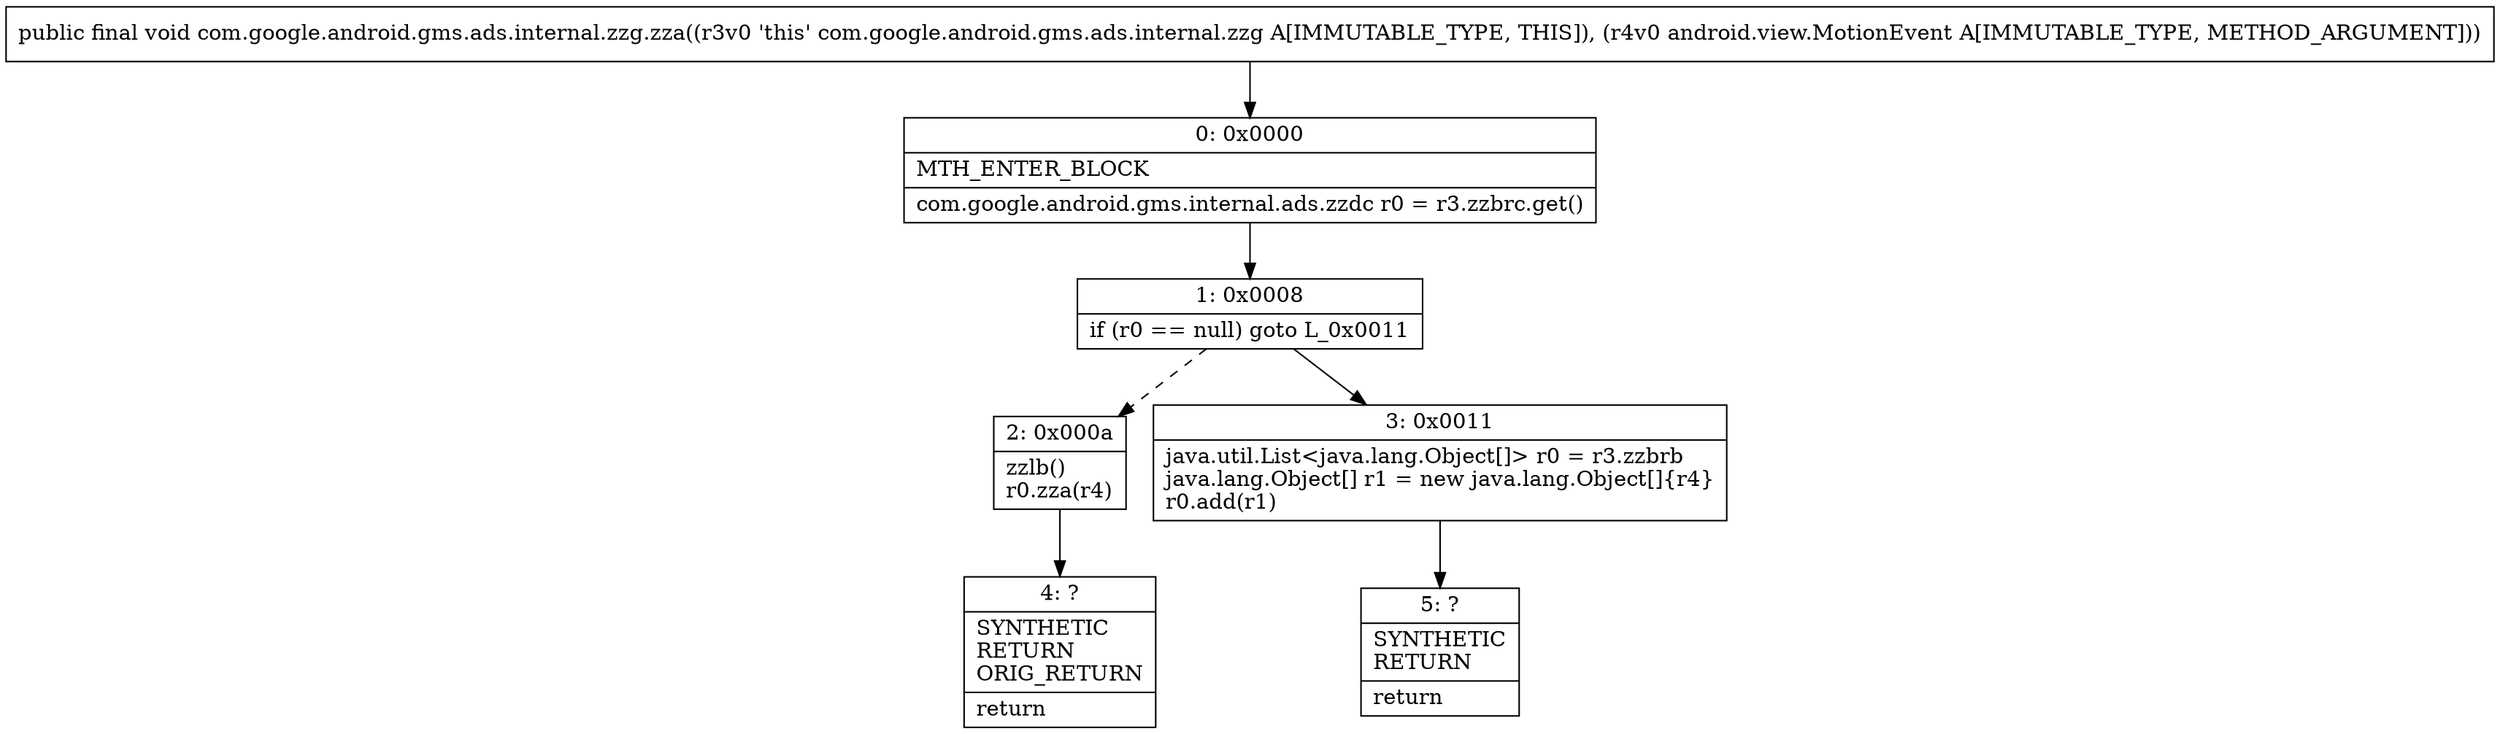 digraph "CFG forcom.google.android.gms.ads.internal.zzg.zza(Landroid\/view\/MotionEvent;)V" {
Node_0 [shape=record,label="{0\:\ 0x0000|MTH_ENTER_BLOCK\l|com.google.android.gms.internal.ads.zzdc r0 = r3.zzbrc.get()\l}"];
Node_1 [shape=record,label="{1\:\ 0x0008|if (r0 == null) goto L_0x0011\l}"];
Node_2 [shape=record,label="{2\:\ 0x000a|zzlb()\lr0.zza(r4)\l}"];
Node_3 [shape=record,label="{3\:\ 0x0011|java.util.List\<java.lang.Object[]\> r0 = r3.zzbrb\ljava.lang.Object[] r1 = new java.lang.Object[]\{r4\}\lr0.add(r1)\l}"];
Node_4 [shape=record,label="{4\:\ ?|SYNTHETIC\lRETURN\lORIG_RETURN\l|return\l}"];
Node_5 [shape=record,label="{5\:\ ?|SYNTHETIC\lRETURN\l|return\l}"];
MethodNode[shape=record,label="{public final void com.google.android.gms.ads.internal.zzg.zza((r3v0 'this' com.google.android.gms.ads.internal.zzg A[IMMUTABLE_TYPE, THIS]), (r4v0 android.view.MotionEvent A[IMMUTABLE_TYPE, METHOD_ARGUMENT])) }"];
MethodNode -> Node_0;
Node_0 -> Node_1;
Node_1 -> Node_2[style=dashed];
Node_1 -> Node_3;
Node_2 -> Node_4;
Node_3 -> Node_5;
}

